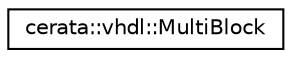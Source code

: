 digraph "Graphical Class Hierarchy"
{
 // LATEX_PDF_SIZE
  edge [fontname="Helvetica",fontsize="10",labelfontname="Helvetica",labelfontsize="10"];
  node [fontname="Helvetica",fontsize="10",shape=record];
  rankdir="LR";
  Node0 [label="cerata::vhdl::MultiBlock",height=0.2,width=0.4,color="black", fillcolor="white", style="filled",URL="$structcerata_1_1vhdl_1_1_multi_block.html",tooltip="A structure to hold multiple blocks."];
}
